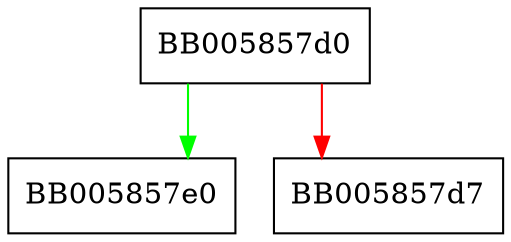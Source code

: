 digraph ossl_ec_key_is_foreign {
  node [shape="box"];
  graph [splines=ortho];
  BB005857d0 -> BB005857e0 [color="green"];
  BB005857d0 -> BB005857d7 [color="red"];
}